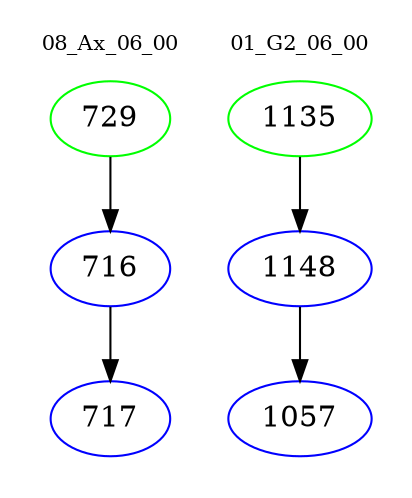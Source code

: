 digraph{
subgraph cluster_0 {
color = white
label = "08_Ax_06_00";
fontsize=10;
T0_729 [label="729", color="green"]
T0_729 -> T0_716 [color="black"]
T0_716 [label="716", color="blue"]
T0_716 -> T0_717 [color="black"]
T0_717 [label="717", color="blue"]
}
subgraph cluster_1 {
color = white
label = "01_G2_06_00";
fontsize=10;
T1_1135 [label="1135", color="green"]
T1_1135 -> T1_1148 [color="black"]
T1_1148 [label="1148", color="blue"]
T1_1148 -> T1_1057 [color="black"]
T1_1057 [label="1057", color="blue"]
}
}
